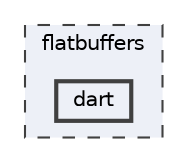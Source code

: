 digraph "flatbuffers/dart"
{
 // LATEX_PDF_SIZE
  bgcolor="transparent";
  edge [fontname=Helvetica,fontsize=10,labelfontname=Helvetica,labelfontsize=10];
  node [fontname=Helvetica,fontsize=10,shape=box,height=0.2,width=0.4];
  compound=true
  subgraph clusterdir_aab3332a77760f74556dcb4aee61b405 {
    graph [ bgcolor="#edf0f7", pencolor="grey25", label="flatbuffers", fontname=Helvetica,fontsize=10 style="filled,dashed", URL="dir_aab3332a77760f74556dcb4aee61b405.html",tooltip=""]
  dir_3b16a64a3a6c3c9ae9d0daa9e955c272 [label="dart", fillcolor="#edf0f7", color="grey25", style="filled,bold", URL="dir_3b16a64a3a6c3c9ae9d0daa9e955c272.html",tooltip=""];
  }
}
